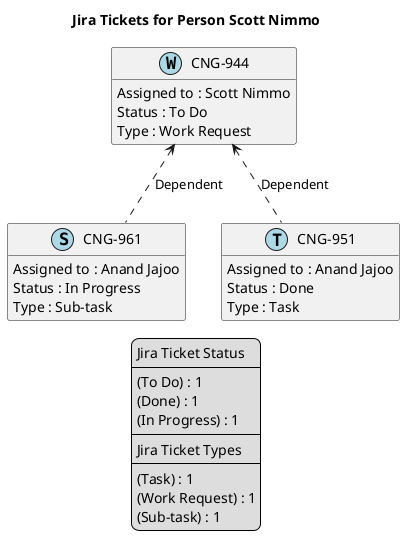 @startuml
'https://plantuml.com/class-diagram

' GENERATE CLASS DIAGRAM ===========
' Generated at    : Fri Apr 19 14:50:29 CEST 2024

title Jira Tickets for Person Scott Nimmo
hide empty members

legend
Jira Ticket Status
----
(To Do) : 1
(Done) : 1
(In Progress) : 1
----
Jira Ticket Types
----
(Task) : 1
(Work Request) : 1
(Sub-task) : 1
end legend


' Tickets =======
class "CNG-944" << (W,lightblue) >> {
  Assigned to : Scott Nimmo
  Status : To Do
  Type : Work Request
}

class "CNG-961" << (S,lightblue) >> {
  Assigned to : Anand Jajoo
  Status : In Progress
  Type : Sub-task
}

class "CNG-951" << (T,lightblue) >> {
  Assigned to : Anand Jajoo
  Status : Done
  Type : Task
}



' Links =======
"CNG-944" <.. "CNG-961" : Dependent
"CNG-944" <.. "CNG-951" : Dependent


@enduml
